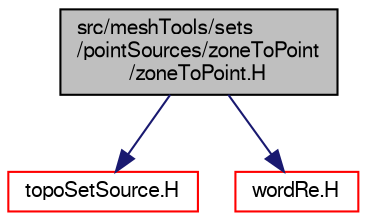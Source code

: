 digraph "src/meshTools/sets/pointSources/zoneToPoint/zoneToPoint.H"
{
  bgcolor="transparent";
  edge [fontname="FreeSans",fontsize="10",labelfontname="FreeSans",labelfontsize="10"];
  node [fontname="FreeSans",fontsize="10",shape=record];
  Node0 [label="src/meshTools/sets\l/pointSources/zoneToPoint\l/zoneToPoint.H",height=0.2,width=0.4,color="black", fillcolor="grey75", style="filled", fontcolor="black"];
  Node0 -> Node1 [color="midnightblue",fontsize="10",style="solid",fontname="FreeSans"];
  Node1 [label="topoSetSource.H",height=0.2,width=0.4,color="red",URL="$a08159.html"];
  Node0 -> Node114 [color="midnightblue",fontsize="10",style="solid",fontname="FreeSans"];
  Node114 [label="wordRe.H",height=0.2,width=0.4,color="red",URL="$a12680.html"];
}
